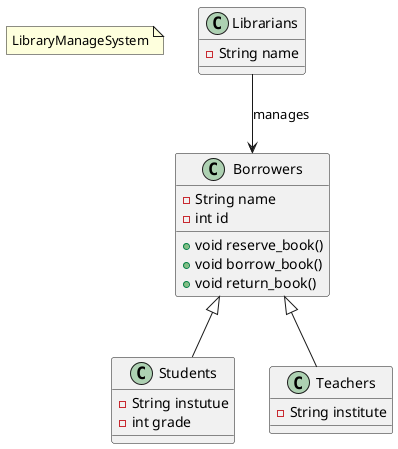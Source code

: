 @startuml  LibraryManageSystem
                                                 
note "LibraryManageSystem" as N1
class Librarians {                                
  -String name                                    
}                                                 
                                                  
class Borrowers {                                 
  -String name                                    
  -int id                                         
                                                  
  +void reserve_book()                            
  +void borrow_book()                             
  +void return_book()                             
                                                  
}                                                 
                                                  
class Students extends Borrowers {                
  -String instutue                                
  -int grade                                      
}                                                 
                                                  
class Teachers extends Borrowers {                
  -String institute                               
}                                                 
                                                  
Librarians --> Borrowers : manages                
                                                  
@enduml                                           